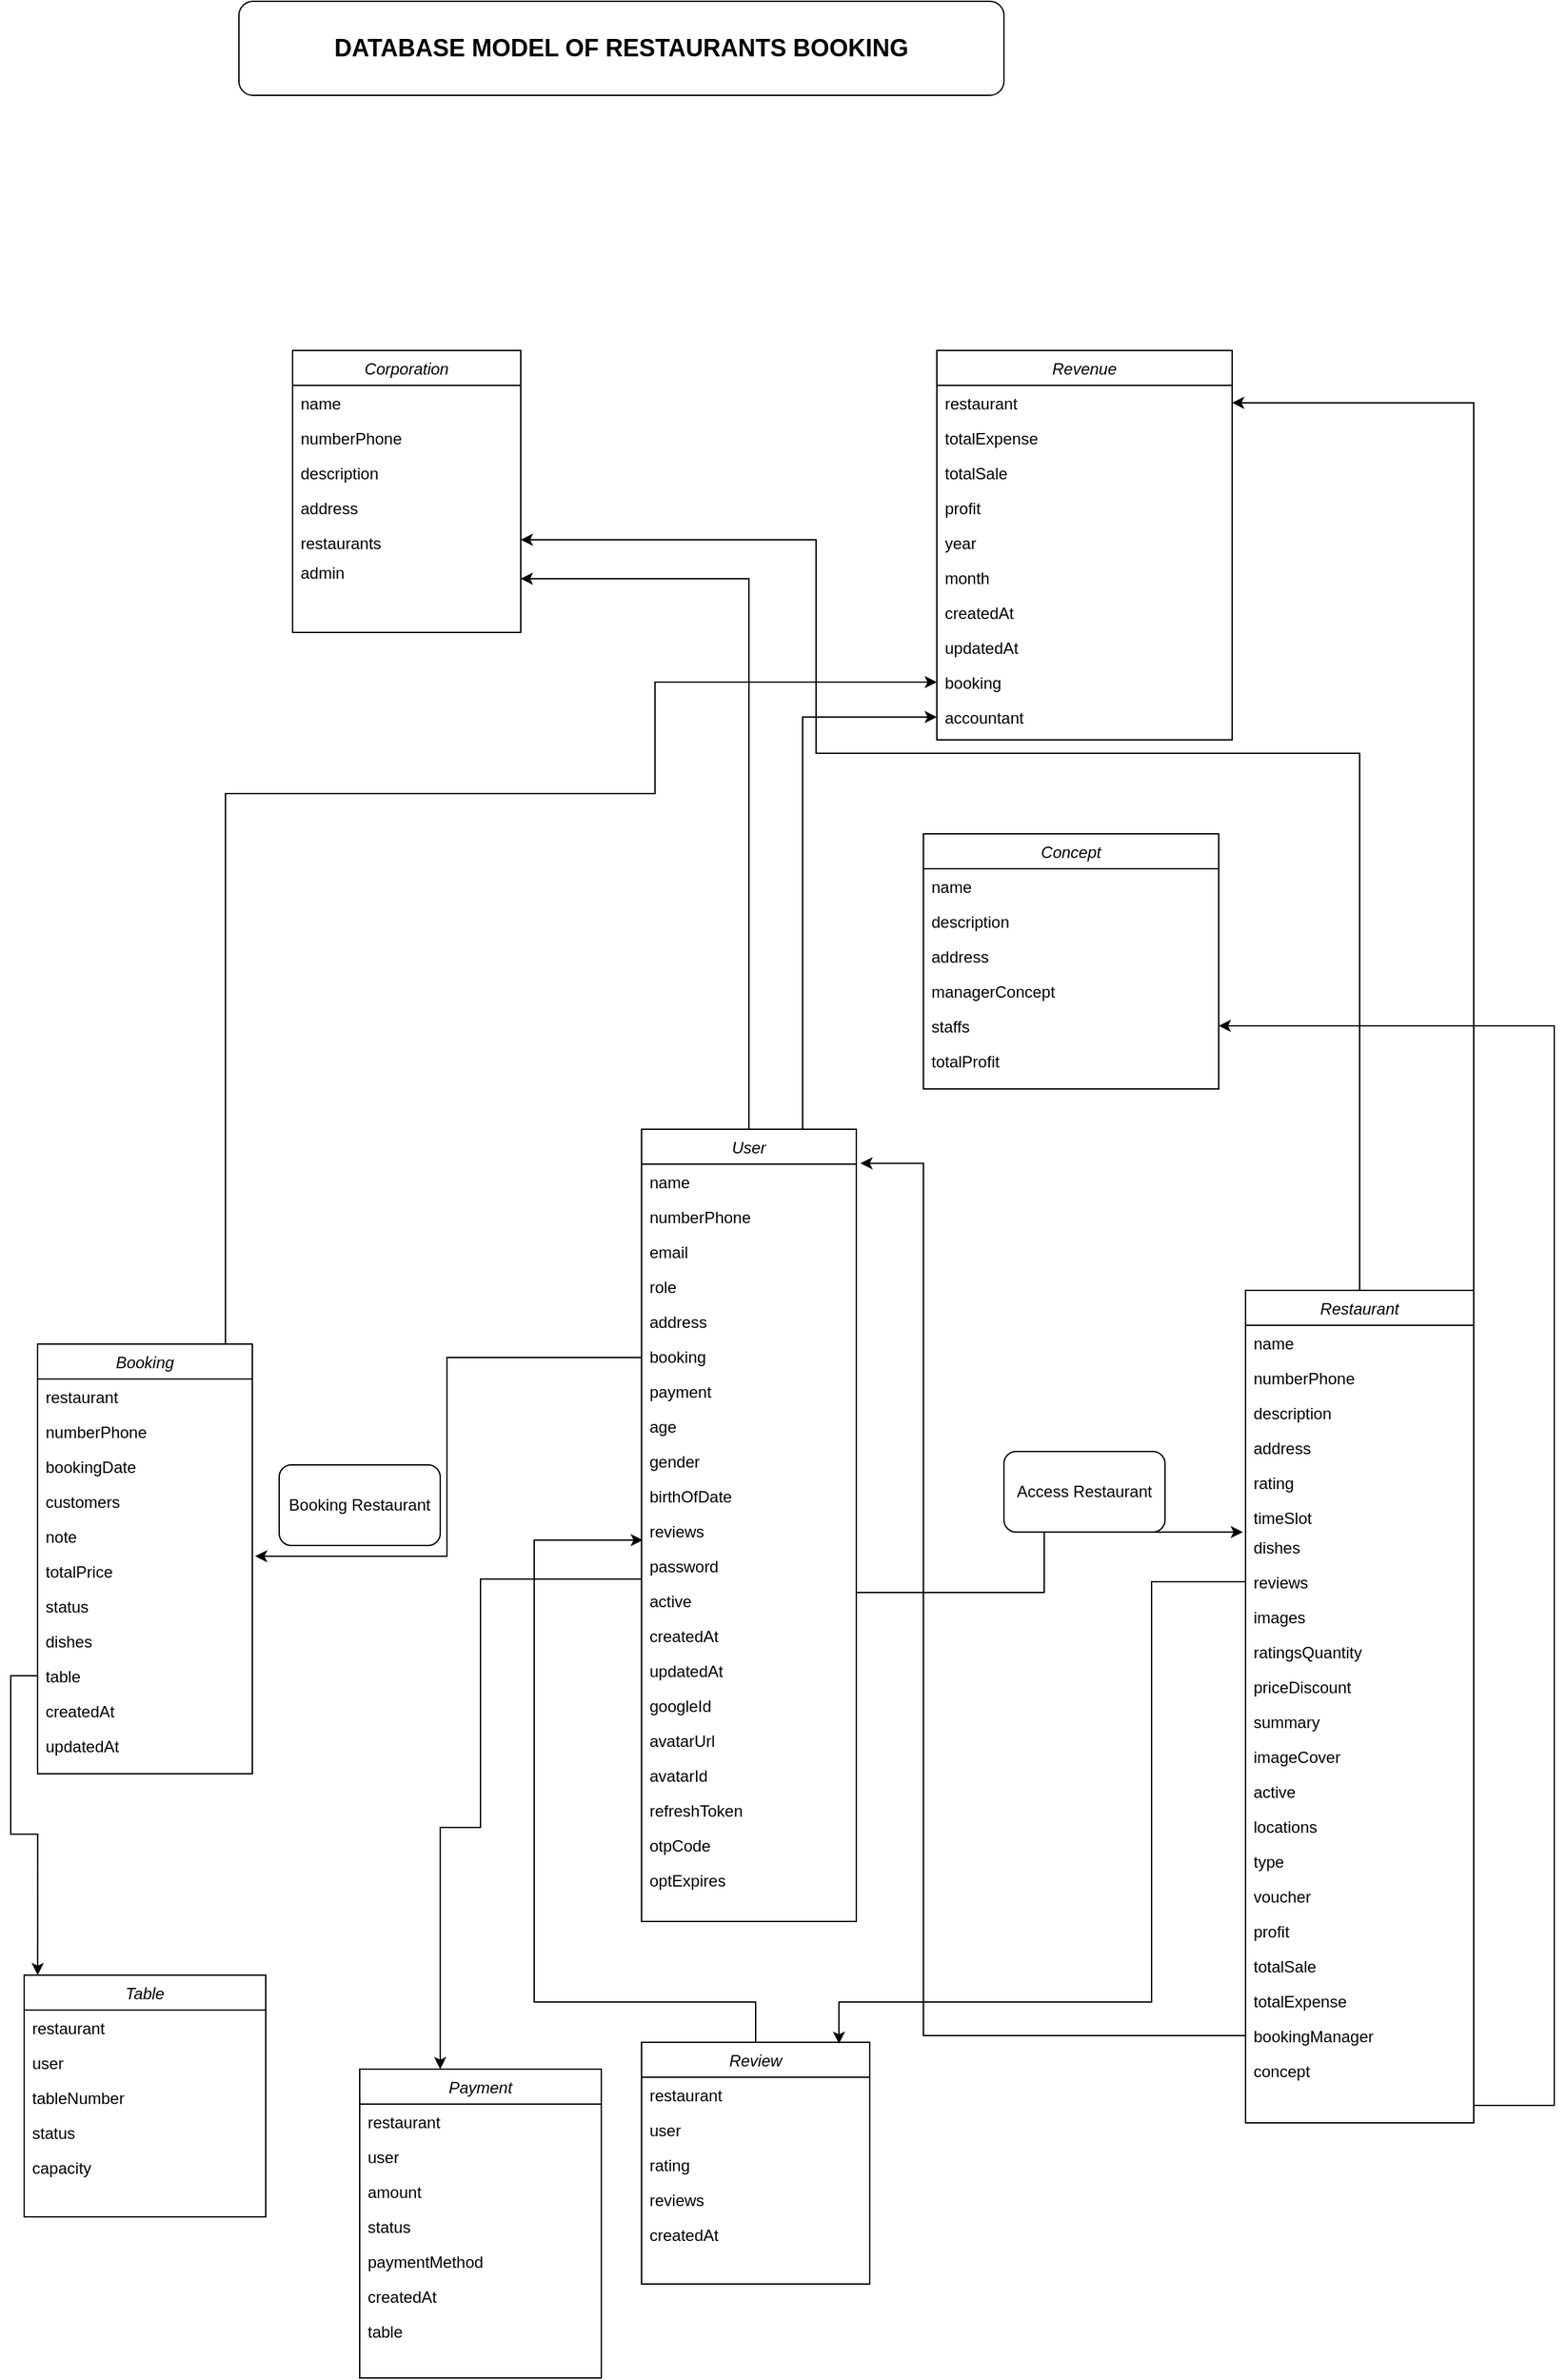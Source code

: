 <mxfile version="26.1.3">
  <diagram id="C5RBs43oDa-KdzZeNtuy" name="Page-1">
    <mxGraphModel dx="1434" dy="772" grid="1" gridSize="10" guides="1" tooltips="1" connect="1" arrows="1" fold="1" page="1" pageScale="1" pageWidth="3300" pageHeight="4681" math="0" shadow="0">
      <root>
        <mxCell id="WIyWlLk6GJQsqaUBKTNV-0" />
        <mxCell id="WIyWlLk6GJQsqaUBKTNV-1" parent="WIyWlLk6GJQsqaUBKTNV-0" />
        <mxCell id="AdJ-fON6qMyXg4pD46PJ-206" style="edgeStyle=orthogonalEdgeStyle;rounded=0;orthogonalLoop=1;jettySize=auto;html=1;exitX=0.5;exitY=0;exitDx=0;exitDy=0;" parent="WIyWlLk6GJQsqaUBKTNV-1" source="zkfFHV4jXpPFQw0GAbJ--0" target="AdJ-fON6qMyXg4pD46PJ-205" edge="1">
          <mxGeometry relative="1" as="geometry" />
        </mxCell>
        <mxCell id="AdJ-fON6qMyXg4pD46PJ-213" style="edgeStyle=orthogonalEdgeStyle;rounded=0;orthogonalLoop=1;jettySize=auto;html=1;exitX=0.75;exitY=0;exitDx=0;exitDy=0;entryX=0;entryY=0.5;entryDx=0;entryDy=0;" parent="WIyWlLk6GJQsqaUBKTNV-1" source="zkfFHV4jXpPFQw0GAbJ--0" target="AdJ-fON6qMyXg4pD46PJ-212" edge="1">
          <mxGeometry relative="1" as="geometry" />
        </mxCell>
        <mxCell id="zkfFHV4jXpPFQw0GAbJ--0" value="User" style="swimlane;fontStyle=2;align=center;verticalAlign=top;childLayout=stackLayout;horizontal=1;startSize=26;horizontalStack=0;resizeParent=1;resizeLast=0;collapsible=1;marginBottom=0;rounded=0;shadow=0;strokeWidth=1;" parent="WIyWlLk6GJQsqaUBKTNV-1" vertex="1">
          <mxGeometry x="500" y="860" width="160" height="590" as="geometry">
            <mxRectangle x="230" y="140" width="160" height="26" as="alternateBounds" />
          </mxGeometry>
        </mxCell>
        <mxCell id="zkfFHV4jXpPFQw0GAbJ--1" value="name" style="text;align=left;verticalAlign=top;spacingLeft=4;spacingRight=4;overflow=hidden;rotatable=0;points=[[0,0.5],[1,0.5]];portConstraint=eastwest;" parent="zkfFHV4jXpPFQw0GAbJ--0" vertex="1">
          <mxGeometry y="26" width="160" height="26" as="geometry" />
        </mxCell>
        <mxCell id="zkfFHV4jXpPFQw0GAbJ--2" value="numberPhone" style="text;align=left;verticalAlign=top;spacingLeft=4;spacingRight=4;overflow=hidden;rotatable=0;points=[[0,0.5],[1,0.5]];portConstraint=eastwest;rounded=0;shadow=0;html=0;" parent="zkfFHV4jXpPFQw0GAbJ--0" vertex="1">
          <mxGeometry y="52" width="160" height="26" as="geometry" />
        </mxCell>
        <mxCell id="zkfFHV4jXpPFQw0GAbJ--3" value="email" style="text;align=left;verticalAlign=top;spacingLeft=4;spacingRight=4;overflow=hidden;rotatable=0;points=[[0,0.5],[1,0.5]];portConstraint=eastwest;rounded=0;shadow=0;html=0;" parent="zkfFHV4jXpPFQw0GAbJ--0" vertex="1">
          <mxGeometry y="78" width="160" height="26" as="geometry" />
        </mxCell>
        <mxCell id="AdJ-fON6qMyXg4pD46PJ-1" value="role" style="text;align=left;verticalAlign=top;spacingLeft=4;spacingRight=4;overflow=hidden;rotatable=0;points=[[0,0.5],[1,0.5]];portConstraint=eastwest;rounded=0;shadow=0;html=0;" parent="zkfFHV4jXpPFQw0GAbJ--0" vertex="1">
          <mxGeometry y="104" width="160" height="26" as="geometry" />
        </mxCell>
        <mxCell id="AdJ-fON6qMyXg4pD46PJ-12" value="address" style="text;align=left;verticalAlign=top;spacingLeft=4;spacingRight=4;overflow=hidden;rotatable=0;points=[[0,0.5],[1,0.5]];portConstraint=eastwest;rounded=0;shadow=0;html=0;" parent="zkfFHV4jXpPFQw0GAbJ--0" vertex="1">
          <mxGeometry y="130" width="160" height="26" as="geometry" />
        </mxCell>
        <mxCell id="AdJ-fON6qMyXg4pD46PJ-13" value="booking" style="text;align=left;verticalAlign=top;spacingLeft=4;spacingRight=4;overflow=hidden;rotatable=0;points=[[0,0.5],[1,0.5]];portConstraint=eastwest;rounded=0;shadow=0;html=0;" parent="zkfFHV4jXpPFQw0GAbJ--0" vertex="1">
          <mxGeometry y="156" width="160" height="26" as="geometry" />
        </mxCell>
        <mxCell id="AdJ-fON6qMyXg4pD46PJ-14" value="payment" style="text;align=left;verticalAlign=top;spacingLeft=4;spacingRight=4;overflow=hidden;rotatable=0;points=[[0,0.5],[1,0.5]];portConstraint=eastwest;rounded=0;shadow=0;html=0;" parent="zkfFHV4jXpPFQw0GAbJ--0" vertex="1">
          <mxGeometry y="182" width="160" height="26" as="geometry" />
        </mxCell>
        <mxCell id="AdJ-fON6qMyXg4pD46PJ-15" value="age" style="text;align=left;verticalAlign=top;spacingLeft=4;spacingRight=4;overflow=hidden;rotatable=0;points=[[0,0.5],[1,0.5]];portConstraint=eastwest;rounded=0;shadow=0;html=0;" parent="zkfFHV4jXpPFQw0GAbJ--0" vertex="1">
          <mxGeometry y="208" width="160" height="26" as="geometry" />
        </mxCell>
        <mxCell id="AdJ-fON6qMyXg4pD46PJ-16" value="gender" style="text;align=left;verticalAlign=top;spacingLeft=4;spacingRight=4;overflow=hidden;rotatable=0;points=[[0,0.5],[1,0.5]];portConstraint=eastwest;rounded=0;shadow=0;html=0;" parent="zkfFHV4jXpPFQw0GAbJ--0" vertex="1">
          <mxGeometry y="234" width="160" height="26" as="geometry" />
        </mxCell>
        <mxCell id="AdJ-fON6qMyXg4pD46PJ-17" value="birthOfDate" style="text;align=left;verticalAlign=top;spacingLeft=4;spacingRight=4;overflow=hidden;rotatable=0;points=[[0,0.5],[1,0.5]];portConstraint=eastwest;rounded=0;shadow=0;html=0;" parent="zkfFHV4jXpPFQw0GAbJ--0" vertex="1">
          <mxGeometry y="260" width="160" height="26" as="geometry" />
        </mxCell>
        <mxCell id="AdJ-fON6qMyXg4pD46PJ-29" value="reviews" style="text;align=left;verticalAlign=top;spacingLeft=4;spacingRight=4;overflow=hidden;rotatable=0;points=[[0,0.5],[1,0.5]];portConstraint=eastwest;rounded=0;shadow=0;html=0;" parent="zkfFHV4jXpPFQw0GAbJ--0" vertex="1">
          <mxGeometry y="286" width="160" height="26" as="geometry" />
        </mxCell>
        <mxCell id="AdJ-fON6qMyXg4pD46PJ-59" value="password" style="text;align=left;verticalAlign=top;spacingLeft=4;spacingRight=4;overflow=hidden;rotatable=0;points=[[0,0.5],[1,0.5]];portConstraint=eastwest;rounded=0;shadow=0;html=0;" parent="zkfFHV4jXpPFQw0GAbJ--0" vertex="1">
          <mxGeometry y="312" width="160" height="26" as="geometry" />
        </mxCell>
        <mxCell id="AdJ-fON6qMyXg4pD46PJ-60" value="active" style="text;align=left;verticalAlign=top;spacingLeft=4;spacingRight=4;overflow=hidden;rotatable=0;points=[[0,0.5],[1,0.5]];portConstraint=eastwest;rounded=0;shadow=0;html=0;" parent="zkfFHV4jXpPFQw0GAbJ--0" vertex="1">
          <mxGeometry y="338" width="160" height="26" as="geometry" />
        </mxCell>
        <mxCell id="AdJ-fON6qMyXg4pD46PJ-134" value="createdAt" style="text;align=left;verticalAlign=top;spacingLeft=4;spacingRight=4;overflow=hidden;rotatable=0;points=[[0,0.5],[1,0.5]];portConstraint=eastwest;rounded=0;shadow=0;html=0;" parent="zkfFHV4jXpPFQw0GAbJ--0" vertex="1">
          <mxGeometry y="364" width="160" height="26" as="geometry" />
        </mxCell>
        <mxCell id="AdJ-fON6qMyXg4pD46PJ-152" value="updatedAt" style="text;align=left;verticalAlign=top;spacingLeft=4;spacingRight=4;overflow=hidden;rotatable=0;points=[[0,0.5],[1,0.5]];portConstraint=eastwest;rounded=0;shadow=0;html=0;" parent="zkfFHV4jXpPFQw0GAbJ--0" vertex="1">
          <mxGeometry y="390" width="160" height="26" as="geometry" />
        </mxCell>
        <mxCell id="MdjCaUkm3lJFcXGrtwV3-15" value="googleId" style="text;align=left;verticalAlign=top;spacingLeft=4;spacingRight=4;overflow=hidden;rotatable=0;points=[[0,0.5],[1,0.5]];portConstraint=eastwest;rounded=0;shadow=0;html=0;" vertex="1" parent="zkfFHV4jXpPFQw0GAbJ--0">
          <mxGeometry y="416" width="160" height="26" as="geometry" />
        </mxCell>
        <mxCell id="MdjCaUkm3lJFcXGrtwV3-16" value="avatarUrl" style="text;align=left;verticalAlign=top;spacingLeft=4;spacingRight=4;overflow=hidden;rotatable=0;points=[[0,0.5],[1,0.5]];portConstraint=eastwest;rounded=0;shadow=0;html=0;" vertex="1" parent="zkfFHV4jXpPFQw0GAbJ--0">
          <mxGeometry y="442" width="160" height="26" as="geometry" />
        </mxCell>
        <mxCell id="MdjCaUkm3lJFcXGrtwV3-17" value="avatarId" style="text;align=left;verticalAlign=top;spacingLeft=4;spacingRight=4;overflow=hidden;rotatable=0;points=[[0,0.5],[1,0.5]];portConstraint=eastwest;rounded=0;shadow=0;html=0;" vertex="1" parent="zkfFHV4jXpPFQw0GAbJ--0">
          <mxGeometry y="468" width="160" height="26" as="geometry" />
        </mxCell>
        <mxCell id="MdjCaUkm3lJFcXGrtwV3-18" value="refreshToken" style="text;align=left;verticalAlign=top;spacingLeft=4;spacingRight=4;overflow=hidden;rotatable=0;points=[[0,0.5],[1,0.5]];portConstraint=eastwest;rounded=0;shadow=0;html=0;" vertex="1" parent="zkfFHV4jXpPFQw0GAbJ--0">
          <mxGeometry y="494" width="160" height="26" as="geometry" />
        </mxCell>
        <mxCell id="MdjCaUkm3lJFcXGrtwV3-19" value="otpCode" style="text;align=left;verticalAlign=top;spacingLeft=4;spacingRight=4;overflow=hidden;rotatable=0;points=[[0,0.5],[1,0.5]];portConstraint=eastwest;rounded=0;shadow=0;html=0;" vertex="1" parent="zkfFHV4jXpPFQw0GAbJ--0">
          <mxGeometry y="520" width="160" height="26" as="geometry" />
        </mxCell>
        <mxCell id="MdjCaUkm3lJFcXGrtwV3-20" value="optExpires" style="text;align=left;verticalAlign=top;spacingLeft=4;spacingRight=4;overflow=hidden;rotatable=0;points=[[0,0.5],[1,0.5]];portConstraint=eastwest;rounded=0;shadow=0;html=0;" vertex="1" parent="zkfFHV4jXpPFQw0GAbJ--0">
          <mxGeometry y="546" width="160" height="26" as="geometry" />
        </mxCell>
        <mxCell id="AdJ-fON6qMyXg4pD46PJ-43" value="&lt;font style=&quot;font-size: 18px;&quot;&gt;&lt;b&gt;DATABASE MODEL OF RESTAURANTS BOOKING&lt;/b&gt;&lt;/font&gt;" style="rounded=1;whiteSpace=wrap;html=1;" parent="WIyWlLk6GJQsqaUBKTNV-1" vertex="1">
          <mxGeometry x="200" y="20" width="570" height="70" as="geometry" />
        </mxCell>
        <mxCell id="AdJ-fON6qMyXg4pD46PJ-211" style="edgeStyle=orthogonalEdgeStyle;rounded=0;orthogonalLoop=1;jettySize=auto;html=1;exitX=0.5;exitY=0;exitDx=0;exitDy=0;entryX=0;entryY=0.5;entryDx=0;entryDy=0;" parent="WIyWlLk6GJQsqaUBKTNV-1" source="AdJ-fON6qMyXg4pD46PJ-45" target="AdJ-fON6qMyXg4pD46PJ-175" edge="1">
          <mxGeometry relative="1" as="geometry">
            <Array as="points">
              <mxPoint x="190" y="610" />
              <mxPoint x="510" y="610" />
              <mxPoint x="510" y="527" />
            </Array>
          </mxGeometry>
        </mxCell>
        <mxCell id="AdJ-fON6qMyXg4pD46PJ-45" value="Booking" style="swimlane;fontStyle=2;align=center;verticalAlign=top;childLayout=stackLayout;horizontal=1;startSize=26;horizontalStack=0;resizeParent=1;resizeLast=0;collapsible=1;marginBottom=0;rounded=0;shadow=0;strokeWidth=1;" parent="WIyWlLk6GJQsqaUBKTNV-1" vertex="1">
          <mxGeometry x="50" y="1020" width="160" height="320" as="geometry">
            <mxRectangle x="230" y="140" width="160" height="26" as="alternateBounds" />
          </mxGeometry>
        </mxCell>
        <mxCell id="AdJ-fON6qMyXg4pD46PJ-46" value="restaurant" style="text;align=left;verticalAlign=top;spacingLeft=4;spacingRight=4;overflow=hidden;rotatable=0;points=[[0,0.5],[1,0.5]];portConstraint=eastwest;" parent="AdJ-fON6qMyXg4pD46PJ-45" vertex="1">
          <mxGeometry y="26" width="160" height="26" as="geometry" />
        </mxCell>
        <mxCell id="AdJ-fON6qMyXg4pD46PJ-47" value="numberPhone" style="text;align=left;verticalAlign=top;spacingLeft=4;spacingRight=4;overflow=hidden;rotatable=0;points=[[0,0.5],[1,0.5]];portConstraint=eastwest;rounded=0;shadow=0;html=0;" parent="AdJ-fON6qMyXg4pD46PJ-45" vertex="1">
          <mxGeometry y="52" width="160" height="26" as="geometry" />
        </mxCell>
        <mxCell id="AdJ-fON6qMyXg4pD46PJ-49" value="bookingDate" style="text;align=left;verticalAlign=top;spacingLeft=4;spacingRight=4;overflow=hidden;rotatable=0;points=[[0,0.5],[1,0.5]];portConstraint=eastwest;rounded=0;shadow=0;html=0;" parent="AdJ-fON6qMyXg4pD46PJ-45" vertex="1">
          <mxGeometry y="78" width="160" height="26" as="geometry" />
        </mxCell>
        <mxCell id="AdJ-fON6qMyXg4pD46PJ-51" value="customers" style="text;align=left;verticalAlign=top;spacingLeft=4;spacingRight=4;overflow=hidden;rotatable=0;points=[[0,0.5],[1,0.5]];portConstraint=eastwest;rounded=0;shadow=0;html=0;" parent="AdJ-fON6qMyXg4pD46PJ-45" vertex="1">
          <mxGeometry y="104" width="160" height="26" as="geometry" />
        </mxCell>
        <mxCell id="AdJ-fON6qMyXg4pD46PJ-52" value="note" style="text;align=left;verticalAlign=top;spacingLeft=4;spacingRight=4;overflow=hidden;rotatable=0;points=[[0,0.5],[1,0.5]];portConstraint=eastwest;rounded=0;shadow=0;html=0;" parent="AdJ-fON6qMyXg4pD46PJ-45" vertex="1">
          <mxGeometry y="130" width="160" height="26" as="geometry" />
        </mxCell>
        <mxCell id="AdJ-fON6qMyXg4pD46PJ-53" value="totalPrice" style="text;align=left;verticalAlign=top;spacingLeft=4;spacingRight=4;overflow=hidden;rotatable=0;points=[[0,0.5],[1,0.5]];portConstraint=eastwest;rounded=0;shadow=0;html=0;" parent="AdJ-fON6qMyXg4pD46PJ-45" vertex="1">
          <mxGeometry y="156" width="160" height="26" as="geometry" />
        </mxCell>
        <mxCell id="AdJ-fON6qMyXg4pD46PJ-54" value="status" style="text;align=left;verticalAlign=top;spacingLeft=4;spacingRight=4;overflow=hidden;rotatable=0;points=[[0,0.5],[1,0.5]];portConstraint=eastwest;rounded=0;shadow=0;html=0;" parent="AdJ-fON6qMyXg4pD46PJ-45" vertex="1">
          <mxGeometry y="182" width="160" height="26" as="geometry" />
        </mxCell>
        <mxCell id="AdJ-fON6qMyXg4pD46PJ-55" value="dishes" style="text;align=left;verticalAlign=top;spacingLeft=4;spacingRight=4;overflow=hidden;rotatable=0;points=[[0,0.5],[1,0.5]];portConstraint=eastwest;rounded=0;shadow=0;html=0;" parent="AdJ-fON6qMyXg4pD46PJ-45" vertex="1">
          <mxGeometry y="208" width="160" height="26" as="geometry" />
        </mxCell>
        <mxCell id="AdJ-fON6qMyXg4pD46PJ-153" value="table" style="text;align=left;verticalAlign=top;spacingLeft=4;spacingRight=4;overflow=hidden;rotatable=0;points=[[0,0.5],[1,0.5]];portConstraint=eastwest;rounded=0;shadow=0;html=0;" parent="AdJ-fON6qMyXg4pD46PJ-45" vertex="1">
          <mxGeometry y="234" width="160" height="26" as="geometry" />
        </mxCell>
        <mxCell id="AdJ-fON6qMyXg4pD46PJ-174" value="createdAt" style="text;align=left;verticalAlign=top;spacingLeft=4;spacingRight=4;overflow=hidden;rotatable=0;points=[[0,0.5],[1,0.5]];portConstraint=eastwest;rounded=0;shadow=0;html=0;" parent="AdJ-fON6qMyXg4pD46PJ-45" vertex="1">
          <mxGeometry y="260" width="160" height="26" as="geometry" />
        </mxCell>
        <mxCell id="AdJ-fON6qMyXg4pD46PJ-173" value="updatedAt" style="text;align=left;verticalAlign=top;spacingLeft=4;spacingRight=4;overflow=hidden;rotatable=0;points=[[0,0.5],[1,0.5]];portConstraint=eastwest;rounded=0;shadow=0;html=0;" parent="AdJ-fON6qMyXg4pD46PJ-45" vertex="1">
          <mxGeometry y="286" width="160" height="26" as="geometry" />
        </mxCell>
        <mxCell id="AdJ-fON6qMyXg4pD46PJ-207" style="edgeStyle=orthogonalEdgeStyle;rounded=0;orthogonalLoop=1;jettySize=auto;html=1;exitX=0.5;exitY=0;exitDx=0;exitDy=0;entryX=1;entryY=0.5;entryDx=0;entryDy=0;" parent="WIyWlLk6GJQsqaUBKTNV-1" source="AdJ-fON6qMyXg4pD46PJ-61" target="AdJ-fON6qMyXg4pD46PJ-188" edge="1">
          <mxGeometry relative="1" as="geometry">
            <Array as="points">
              <mxPoint x="1035" y="580" />
              <mxPoint x="630" y="580" />
              <mxPoint x="630" y="421" />
            </Array>
          </mxGeometry>
        </mxCell>
        <mxCell id="AdJ-fON6qMyXg4pD46PJ-209" style="edgeStyle=orthogonalEdgeStyle;rounded=0;orthogonalLoop=1;jettySize=auto;html=1;exitX=1;exitY=0;exitDx=0;exitDy=0;entryX=1;entryY=0.5;entryDx=0;entryDy=0;" parent="WIyWlLk6GJQsqaUBKTNV-1" source="AdJ-fON6qMyXg4pD46PJ-61" target="AdJ-fON6qMyXg4pD46PJ-165" edge="1">
          <mxGeometry relative="1" as="geometry" />
        </mxCell>
        <mxCell id="AdJ-fON6qMyXg4pD46PJ-61" value="Restaurant" style="swimlane;fontStyle=2;align=center;verticalAlign=top;childLayout=stackLayout;horizontal=1;startSize=26;horizontalStack=0;resizeParent=1;resizeLast=0;collapsible=1;marginBottom=0;rounded=0;shadow=0;strokeWidth=1;" parent="WIyWlLk6GJQsqaUBKTNV-1" vertex="1">
          <mxGeometry x="950" y="980" width="170" height="620" as="geometry">
            <mxRectangle x="230" y="140" width="160" height="26" as="alternateBounds" />
          </mxGeometry>
        </mxCell>
        <mxCell id="AdJ-fON6qMyXg4pD46PJ-62" value="name" style="text;align=left;verticalAlign=top;spacingLeft=4;spacingRight=4;overflow=hidden;rotatable=0;points=[[0,0.5],[1,0.5]];portConstraint=eastwest;" parent="AdJ-fON6qMyXg4pD46PJ-61" vertex="1">
          <mxGeometry y="26" width="170" height="26" as="geometry" />
        </mxCell>
        <mxCell id="AdJ-fON6qMyXg4pD46PJ-63" value="numberPhone" style="text;align=left;verticalAlign=top;spacingLeft=4;spacingRight=4;overflow=hidden;rotatable=0;points=[[0,0.5],[1,0.5]];portConstraint=eastwest;rounded=0;shadow=0;html=0;" parent="AdJ-fON6qMyXg4pD46PJ-61" vertex="1">
          <mxGeometry y="52" width="170" height="26" as="geometry" />
        </mxCell>
        <mxCell id="AdJ-fON6qMyXg4pD46PJ-64" value="description" style="text;align=left;verticalAlign=top;spacingLeft=4;spacingRight=4;overflow=hidden;rotatable=0;points=[[0,0.5],[1,0.5]];portConstraint=eastwest;rounded=0;shadow=0;html=0;" parent="AdJ-fON6qMyXg4pD46PJ-61" vertex="1">
          <mxGeometry y="78" width="170" height="26" as="geometry" />
        </mxCell>
        <mxCell id="AdJ-fON6qMyXg4pD46PJ-65" value="address" style="text;align=left;verticalAlign=top;spacingLeft=4;spacingRight=4;overflow=hidden;rotatable=0;points=[[0,0.5],[1,0.5]];portConstraint=eastwest;rounded=0;shadow=0;html=0;" parent="AdJ-fON6qMyXg4pD46PJ-61" vertex="1">
          <mxGeometry y="104" width="170" height="26" as="geometry" />
        </mxCell>
        <mxCell id="AdJ-fON6qMyXg4pD46PJ-66" value="rating" style="text;align=left;verticalAlign=top;spacingLeft=4;spacingRight=4;overflow=hidden;rotatable=0;points=[[0,0.5],[1,0.5]];portConstraint=eastwest;rounded=0;shadow=0;html=0;" parent="AdJ-fON6qMyXg4pD46PJ-61" vertex="1">
          <mxGeometry y="130" width="170" height="26" as="geometry" />
        </mxCell>
        <mxCell id="AdJ-fON6qMyXg4pD46PJ-67" value="timeSlot" style="text;align=left;verticalAlign=top;spacingLeft=4;spacingRight=4;overflow=hidden;rotatable=0;points=[[0,0.5],[1,0.5]];portConstraint=eastwest;rounded=0;shadow=0;html=0;" parent="AdJ-fON6qMyXg4pD46PJ-61" vertex="1">
          <mxGeometry y="156" width="170" height="22" as="geometry" />
        </mxCell>
        <mxCell id="AdJ-fON6qMyXg4pD46PJ-68" value="dishes" style="text;align=left;verticalAlign=top;spacingLeft=4;spacingRight=4;overflow=hidden;rotatable=0;points=[[0,0.5],[1,0.5]];portConstraint=eastwest;rounded=0;shadow=0;html=0;" parent="AdJ-fON6qMyXg4pD46PJ-61" vertex="1">
          <mxGeometry y="178" width="170" height="26" as="geometry" />
        </mxCell>
        <mxCell id="AdJ-fON6qMyXg4pD46PJ-69" value="reviews" style="text;align=left;verticalAlign=top;spacingLeft=4;spacingRight=4;overflow=hidden;rotatable=0;points=[[0,0.5],[1,0.5]];portConstraint=eastwest;rounded=0;shadow=0;html=0;" parent="AdJ-fON6qMyXg4pD46PJ-61" vertex="1">
          <mxGeometry y="204" width="170" height="26" as="geometry" />
        </mxCell>
        <mxCell id="AdJ-fON6qMyXg4pD46PJ-70" value="images" style="text;align=left;verticalAlign=top;spacingLeft=4;spacingRight=4;overflow=hidden;rotatable=0;points=[[0,0.5],[1,0.5]];portConstraint=eastwest;rounded=0;shadow=0;html=0;" parent="AdJ-fON6qMyXg4pD46PJ-61" vertex="1">
          <mxGeometry y="230" width="170" height="26" as="geometry" />
        </mxCell>
        <mxCell id="AdJ-fON6qMyXg4pD46PJ-71" value="ratingsQuantity" style="text;align=left;verticalAlign=top;spacingLeft=4;spacingRight=4;overflow=hidden;rotatable=0;points=[[0,0.5],[1,0.5]];portConstraint=eastwest;rounded=0;shadow=0;html=0;" parent="AdJ-fON6qMyXg4pD46PJ-61" vertex="1">
          <mxGeometry y="256" width="170" height="26" as="geometry" />
        </mxCell>
        <mxCell id="AdJ-fON6qMyXg4pD46PJ-72" value="priceDiscount" style="text;align=left;verticalAlign=top;spacingLeft=4;spacingRight=4;overflow=hidden;rotatable=0;points=[[0,0.5],[1,0.5]];portConstraint=eastwest;rounded=0;shadow=0;html=0;" parent="AdJ-fON6qMyXg4pD46PJ-61" vertex="1">
          <mxGeometry y="282" width="170" height="26" as="geometry" />
        </mxCell>
        <mxCell id="AdJ-fON6qMyXg4pD46PJ-73" value="summary" style="text;align=left;verticalAlign=top;spacingLeft=4;spacingRight=4;overflow=hidden;rotatable=0;points=[[0,0.5],[1,0.5]];portConstraint=eastwest;rounded=0;shadow=0;html=0;" parent="AdJ-fON6qMyXg4pD46PJ-61" vertex="1">
          <mxGeometry y="308" width="170" height="26" as="geometry" />
        </mxCell>
        <mxCell id="AdJ-fON6qMyXg4pD46PJ-74" value="imageCover" style="text;align=left;verticalAlign=top;spacingLeft=4;spacingRight=4;overflow=hidden;rotatable=0;points=[[0,0.5],[1,0.5]];portConstraint=eastwest;rounded=0;shadow=0;html=0;" parent="AdJ-fON6qMyXg4pD46PJ-61" vertex="1">
          <mxGeometry y="334" width="170" height="26" as="geometry" />
        </mxCell>
        <mxCell id="AdJ-fON6qMyXg4pD46PJ-76" value="active" style="text;align=left;verticalAlign=top;spacingLeft=4;spacingRight=4;overflow=hidden;rotatable=0;points=[[0,0.5],[1,0.5]];portConstraint=eastwest;rounded=0;shadow=0;html=0;" parent="AdJ-fON6qMyXg4pD46PJ-61" vertex="1">
          <mxGeometry y="360" width="170" height="26" as="geometry" />
        </mxCell>
        <mxCell id="AdJ-fON6qMyXg4pD46PJ-75" value="locations" style="text;align=left;verticalAlign=top;spacingLeft=4;spacingRight=4;overflow=hidden;rotatable=0;points=[[0,0.5],[1,0.5]];portConstraint=eastwest;rounded=0;shadow=0;html=0;" parent="AdJ-fON6qMyXg4pD46PJ-61" vertex="1">
          <mxGeometry y="386" width="170" height="26" as="geometry" />
        </mxCell>
        <mxCell id="AdJ-fON6qMyXg4pD46PJ-77" value="type" style="text;align=left;verticalAlign=top;spacingLeft=4;spacingRight=4;overflow=hidden;rotatable=0;points=[[0,0.5],[1,0.5]];portConstraint=eastwest;rounded=0;shadow=0;html=0;" parent="AdJ-fON6qMyXg4pD46PJ-61" vertex="1">
          <mxGeometry y="412" width="170" height="26" as="geometry" />
        </mxCell>
        <mxCell id="AdJ-fON6qMyXg4pD46PJ-138" value="voucher" style="text;align=left;verticalAlign=top;spacingLeft=4;spacingRight=4;overflow=hidden;rotatable=0;points=[[0,0.5],[1,0.5]];portConstraint=eastwest;rounded=0;shadow=0;html=0;" parent="AdJ-fON6qMyXg4pD46PJ-61" vertex="1">
          <mxGeometry y="438" width="170" height="26" as="geometry" />
        </mxCell>
        <mxCell id="AdJ-fON6qMyXg4pD46PJ-176" value="profit" style="text;align=left;verticalAlign=top;spacingLeft=4;spacingRight=4;overflow=hidden;rotatable=0;points=[[0,0.5],[1,0.5]];portConstraint=eastwest;rounded=0;shadow=0;html=0;" parent="AdJ-fON6qMyXg4pD46PJ-61" vertex="1">
          <mxGeometry y="464" width="170" height="26" as="geometry" />
        </mxCell>
        <mxCell id="AdJ-fON6qMyXg4pD46PJ-177" value="totalSale" style="text;align=left;verticalAlign=top;spacingLeft=4;spacingRight=4;overflow=hidden;rotatable=0;points=[[0,0.5],[1,0.5]];portConstraint=eastwest;rounded=0;shadow=0;html=0;" parent="AdJ-fON6qMyXg4pD46PJ-61" vertex="1">
          <mxGeometry y="490" width="170" height="26" as="geometry" />
        </mxCell>
        <mxCell id="AdJ-fON6qMyXg4pD46PJ-179" value="totalExpense" style="text;align=left;verticalAlign=top;spacingLeft=4;spacingRight=4;overflow=hidden;rotatable=0;points=[[0,0.5],[1,0.5]];portConstraint=eastwest;rounded=0;shadow=0;html=0;" parent="AdJ-fON6qMyXg4pD46PJ-61" vertex="1">
          <mxGeometry y="516" width="170" height="26" as="geometry" />
        </mxCell>
        <mxCell id="AdJ-fON6qMyXg4pD46PJ-180" value="bookingManager" style="text;align=left;verticalAlign=top;spacingLeft=4;spacingRight=4;overflow=hidden;rotatable=0;points=[[0,0.5],[1,0.5]];portConstraint=eastwest;rounded=0;shadow=0;html=0;" parent="AdJ-fON6qMyXg4pD46PJ-61" vertex="1">
          <mxGeometry y="542" width="170" height="26" as="geometry" />
        </mxCell>
        <mxCell id="MdjCaUkm3lJFcXGrtwV3-12" value="concept" style="text;align=left;verticalAlign=top;spacingLeft=4;spacingRight=4;overflow=hidden;rotatable=0;points=[[0,0.5],[1,0.5]];portConstraint=eastwest;rounded=0;shadow=0;html=0;" vertex="1" parent="AdJ-fON6qMyXg4pD46PJ-61">
          <mxGeometry y="568" width="170" height="26" as="geometry" />
        </mxCell>
        <mxCell id="AdJ-fON6qMyXg4pD46PJ-78" value="Review" style="swimlane;fontStyle=2;align=center;verticalAlign=top;childLayout=stackLayout;horizontal=1;startSize=26;horizontalStack=0;resizeParent=1;resizeLast=0;collapsible=1;marginBottom=0;rounded=0;shadow=0;strokeWidth=1;" parent="WIyWlLk6GJQsqaUBKTNV-1" vertex="1">
          <mxGeometry x="500" y="1540" width="170" height="180" as="geometry">
            <mxRectangle x="230" y="140" width="160" height="26" as="alternateBounds" />
          </mxGeometry>
        </mxCell>
        <mxCell id="AdJ-fON6qMyXg4pD46PJ-79" value="restaurant" style="text;align=left;verticalAlign=top;spacingLeft=4;spacingRight=4;overflow=hidden;rotatable=0;points=[[0,0.5],[1,0.5]];portConstraint=eastwest;" parent="AdJ-fON6qMyXg4pD46PJ-78" vertex="1">
          <mxGeometry y="26" width="170" height="26" as="geometry" />
        </mxCell>
        <mxCell id="AdJ-fON6qMyXg4pD46PJ-80" value="user" style="text;align=left;verticalAlign=top;spacingLeft=4;spacingRight=4;overflow=hidden;rotatable=0;points=[[0,0.5],[1,0.5]];portConstraint=eastwest;rounded=0;shadow=0;html=0;" parent="AdJ-fON6qMyXg4pD46PJ-78" vertex="1">
          <mxGeometry y="52" width="170" height="26" as="geometry" />
        </mxCell>
        <mxCell id="AdJ-fON6qMyXg4pD46PJ-81" value="rating" style="text;align=left;verticalAlign=top;spacingLeft=4;spacingRight=4;overflow=hidden;rotatable=0;points=[[0,0.5],[1,0.5]];portConstraint=eastwest;rounded=0;shadow=0;html=0;" parent="AdJ-fON6qMyXg4pD46PJ-78" vertex="1">
          <mxGeometry y="78" width="170" height="26" as="geometry" />
        </mxCell>
        <mxCell id="AdJ-fON6qMyXg4pD46PJ-86" value="reviews" style="text;align=left;verticalAlign=top;spacingLeft=4;spacingRight=4;overflow=hidden;rotatable=0;points=[[0,0.5],[1,0.5]];portConstraint=eastwest;rounded=0;shadow=0;html=0;" parent="AdJ-fON6qMyXg4pD46PJ-78" vertex="1">
          <mxGeometry y="104" width="170" height="26" as="geometry" />
        </mxCell>
        <mxCell id="AdJ-fON6qMyXg4pD46PJ-135" value="createdAt" style="text;align=left;verticalAlign=top;spacingLeft=4;spacingRight=4;overflow=hidden;rotatable=0;points=[[0,0.5],[1,0.5]];portConstraint=eastwest;rounded=0;shadow=0;html=0;" parent="AdJ-fON6qMyXg4pD46PJ-78" vertex="1">
          <mxGeometry y="130" width="170" height="26" as="geometry" />
        </mxCell>
        <mxCell id="AdJ-fON6qMyXg4pD46PJ-132" style="edgeStyle=orthogonalEdgeStyle;rounded=0;orthogonalLoop=1;jettySize=auto;html=1;" parent="WIyWlLk6GJQsqaUBKTNV-1" source="zkfFHV4jXpPFQw0GAbJ--0" edge="1">
          <mxGeometry relative="1" as="geometry">
            <mxPoint x="948" y="1160" as="targetPoint" />
            <Array as="points">
              <mxPoint x="800" y="1205" />
              <mxPoint x="800" y="1160" />
              <mxPoint x="948" y="1160" />
            </Array>
          </mxGeometry>
        </mxCell>
        <mxCell id="AdJ-fON6qMyXg4pD46PJ-136" value="Access Restaurant" style="rounded=1;whiteSpace=wrap;html=1;" parent="WIyWlLk6GJQsqaUBKTNV-1" vertex="1">
          <mxGeometry x="770" y="1100" width="120" height="60" as="geometry" />
        </mxCell>
        <mxCell id="AdJ-fON6qMyXg4pD46PJ-137" value="Booking Restaurant" style="rounded=1;whiteSpace=wrap;html=1;" parent="WIyWlLk6GJQsqaUBKTNV-1" vertex="1">
          <mxGeometry x="230" y="1110" width="120" height="60" as="geometry" />
        </mxCell>
        <mxCell id="AdJ-fON6qMyXg4pD46PJ-139" value="Payment" style="swimlane;fontStyle=2;align=center;verticalAlign=top;childLayout=stackLayout;horizontal=1;startSize=26;horizontalStack=0;resizeParent=1;resizeLast=0;collapsible=1;marginBottom=0;rounded=0;shadow=0;strokeWidth=1;" parent="WIyWlLk6GJQsqaUBKTNV-1" vertex="1">
          <mxGeometry x="290" y="1560" width="180" height="230" as="geometry">
            <mxRectangle x="230" y="140" width="160" height="26" as="alternateBounds" />
          </mxGeometry>
        </mxCell>
        <mxCell id="AdJ-fON6qMyXg4pD46PJ-140" value="restaurant" style="text;align=left;verticalAlign=top;spacingLeft=4;spacingRight=4;overflow=hidden;rotatable=0;points=[[0,0.5],[1,0.5]];portConstraint=eastwest;" parent="AdJ-fON6qMyXg4pD46PJ-139" vertex="1">
          <mxGeometry y="26" width="180" height="26" as="geometry" />
        </mxCell>
        <mxCell id="AdJ-fON6qMyXg4pD46PJ-141" value="user" style="text;align=left;verticalAlign=top;spacingLeft=4;spacingRight=4;overflow=hidden;rotatable=0;points=[[0,0.5],[1,0.5]];portConstraint=eastwest;rounded=0;shadow=0;html=0;" parent="AdJ-fON6qMyXg4pD46PJ-139" vertex="1">
          <mxGeometry y="52" width="180" height="26" as="geometry" />
        </mxCell>
        <mxCell id="AdJ-fON6qMyXg4pD46PJ-142" value="amount" style="text;align=left;verticalAlign=top;spacingLeft=4;spacingRight=4;overflow=hidden;rotatable=0;points=[[0,0.5],[1,0.5]];portConstraint=eastwest;rounded=0;shadow=0;html=0;" parent="AdJ-fON6qMyXg4pD46PJ-139" vertex="1">
          <mxGeometry y="78" width="180" height="26" as="geometry" />
        </mxCell>
        <mxCell id="AdJ-fON6qMyXg4pD46PJ-143" value="status" style="text;align=left;verticalAlign=top;spacingLeft=4;spacingRight=4;overflow=hidden;rotatable=0;points=[[0,0.5],[1,0.5]];portConstraint=eastwest;rounded=0;shadow=0;html=0;" parent="AdJ-fON6qMyXg4pD46PJ-139" vertex="1">
          <mxGeometry y="104" width="180" height="26" as="geometry" />
        </mxCell>
        <mxCell id="AdJ-fON6qMyXg4pD46PJ-144" value="paymentMethod" style="text;align=left;verticalAlign=top;spacingLeft=4;spacingRight=4;overflow=hidden;rotatable=0;points=[[0,0.5],[1,0.5]];portConstraint=eastwest;rounded=0;shadow=0;html=0;" parent="AdJ-fON6qMyXg4pD46PJ-139" vertex="1">
          <mxGeometry y="130" width="180" height="26" as="geometry" />
        </mxCell>
        <mxCell id="AdJ-fON6qMyXg4pD46PJ-151" value="createdAt" style="text;align=left;verticalAlign=top;spacingLeft=4;spacingRight=4;overflow=hidden;rotatable=0;points=[[0,0.5],[1,0.5]];portConstraint=eastwest;rounded=0;shadow=0;html=0;" parent="AdJ-fON6qMyXg4pD46PJ-139" vertex="1">
          <mxGeometry y="156" width="180" height="26" as="geometry" />
        </mxCell>
        <mxCell id="AdJ-fON6qMyXg4pD46PJ-154" value="table" style="text;align=left;verticalAlign=top;spacingLeft=4;spacingRight=4;overflow=hidden;rotatable=0;points=[[0,0.5],[1,0.5]];portConstraint=eastwest;rounded=0;shadow=0;html=0;" parent="AdJ-fON6qMyXg4pD46PJ-139" vertex="1">
          <mxGeometry y="182" width="180" height="26" as="geometry" />
        </mxCell>
        <mxCell id="AdJ-fON6qMyXg4pD46PJ-145" style="edgeStyle=orthogonalEdgeStyle;rounded=0;orthogonalLoop=1;jettySize=auto;html=1;exitX=0.5;exitY=0;exitDx=0;exitDy=0;entryX=0.006;entryY=0.769;entryDx=0;entryDy=0;entryPerimeter=0;" parent="WIyWlLk6GJQsqaUBKTNV-1" source="AdJ-fON6qMyXg4pD46PJ-78" target="AdJ-fON6qMyXg4pD46PJ-29" edge="1">
          <mxGeometry relative="1" as="geometry">
            <Array as="points">
              <mxPoint x="585" y="1510" />
              <mxPoint x="420" y="1510" />
              <mxPoint x="420" y="1166" />
            </Array>
          </mxGeometry>
        </mxCell>
        <mxCell id="AdJ-fON6qMyXg4pD46PJ-148" style="edgeStyle=orthogonalEdgeStyle;rounded=0;orthogonalLoop=1;jettySize=auto;html=1;exitX=0;exitY=0.5;exitDx=0;exitDy=0;entryX=0.865;entryY=0.006;entryDx=0;entryDy=0;entryPerimeter=0;" parent="WIyWlLk6GJQsqaUBKTNV-1" source="AdJ-fON6qMyXg4pD46PJ-69" target="AdJ-fON6qMyXg4pD46PJ-78" edge="1">
          <mxGeometry relative="1" as="geometry">
            <Array as="points">
              <mxPoint x="880" y="1197" />
              <mxPoint x="880" y="1510" />
              <mxPoint x="647" y="1510" />
            </Array>
          </mxGeometry>
        </mxCell>
        <mxCell id="AdJ-fON6qMyXg4pD46PJ-149" style="edgeStyle=orthogonalEdgeStyle;rounded=0;orthogonalLoop=1;jettySize=auto;html=1;exitX=0;exitY=0.5;exitDx=0;exitDy=0;entryX=1.013;entryY=0.077;entryDx=0;entryDy=0;entryPerimeter=0;" parent="WIyWlLk6GJQsqaUBKTNV-1" source="AdJ-fON6qMyXg4pD46PJ-13" target="AdJ-fON6qMyXg4pD46PJ-53" edge="1">
          <mxGeometry relative="1" as="geometry">
            <Array as="points">
              <mxPoint x="500" y="1030" />
              <mxPoint x="355" y="1030" />
              <mxPoint x="355" y="1178" />
            </Array>
          </mxGeometry>
        </mxCell>
        <mxCell id="AdJ-fON6qMyXg4pD46PJ-150" style="edgeStyle=orthogonalEdgeStyle;rounded=0;orthogonalLoop=1;jettySize=auto;html=1;exitX=0;exitY=0.5;exitDx=0;exitDy=0;" parent="WIyWlLk6GJQsqaUBKTNV-1" source="AdJ-fON6qMyXg4pD46PJ-14" target="AdJ-fON6qMyXg4pD46PJ-139" edge="1">
          <mxGeometry relative="1" as="geometry">
            <Array as="points">
              <mxPoint x="380" y="1195" />
              <mxPoint x="380" y="1380" />
              <mxPoint x="350" y="1380" />
            </Array>
          </mxGeometry>
        </mxCell>
        <mxCell id="AdJ-fON6qMyXg4pD46PJ-155" value="Table" style="swimlane;fontStyle=2;align=center;verticalAlign=top;childLayout=stackLayout;horizontal=1;startSize=26;horizontalStack=0;resizeParent=1;resizeLast=0;collapsible=1;marginBottom=0;rounded=0;shadow=0;strokeWidth=1;" parent="WIyWlLk6GJQsqaUBKTNV-1" vertex="1">
          <mxGeometry x="40" y="1490" width="180" height="180" as="geometry">
            <mxRectangle x="230" y="140" width="160" height="26" as="alternateBounds" />
          </mxGeometry>
        </mxCell>
        <mxCell id="AdJ-fON6qMyXg4pD46PJ-156" value="restaurant" style="text;align=left;verticalAlign=top;spacingLeft=4;spacingRight=4;overflow=hidden;rotatable=0;points=[[0,0.5],[1,0.5]];portConstraint=eastwest;" parent="AdJ-fON6qMyXg4pD46PJ-155" vertex="1">
          <mxGeometry y="26" width="180" height="26" as="geometry" />
        </mxCell>
        <mxCell id="AdJ-fON6qMyXg4pD46PJ-157" value="user" style="text;align=left;verticalAlign=top;spacingLeft=4;spacingRight=4;overflow=hidden;rotatable=0;points=[[0,0.5],[1,0.5]];portConstraint=eastwest;rounded=0;shadow=0;html=0;" parent="AdJ-fON6qMyXg4pD46PJ-155" vertex="1">
          <mxGeometry y="52" width="180" height="26" as="geometry" />
        </mxCell>
        <mxCell id="AdJ-fON6qMyXg4pD46PJ-158" value="tableNumber" style="text;align=left;verticalAlign=top;spacingLeft=4;spacingRight=4;overflow=hidden;rotatable=0;points=[[0,0.5],[1,0.5]];portConstraint=eastwest;rounded=0;shadow=0;html=0;" parent="AdJ-fON6qMyXg4pD46PJ-155" vertex="1">
          <mxGeometry y="78" width="180" height="26" as="geometry" />
        </mxCell>
        <mxCell id="AdJ-fON6qMyXg4pD46PJ-159" value="status" style="text;align=left;verticalAlign=top;spacingLeft=4;spacingRight=4;overflow=hidden;rotatable=0;points=[[0,0.5],[1,0.5]];portConstraint=eastwest;rounded=0;shadow=0;html=0;" parent="AdJ-fON6qMyXg4pD46PJ-155" vertex="1">
          <mxGeometry y="104" width="180" height="26" as="geometry" />
        </mxCell>
        <mxCell id="AdJ-fON6qMyXg4pD46PJ-160" value="capacity" style="text;align=left;verticalAlign=top;spacingLeft=4;spacingRight=4;overflow=hidden;rotatable=0;points=[[0,0.5],[1,0.5]];portConstraint=eastwest;rounded=0;shadow=0;html=0;" parent="AdJ-fON6qMyXg4pD46PJ-155" vertex="1">
          <mxGeometry y="130" width="180" height="26" as="geometry" />
        </mxCell>
        <mxCell id="AdJ-fON6qMyXg4pD46PJ-163" style="edgeStyle=orthogonalEdgeStyle;rounded=0;orthogonalLoop=1;jettySize=auto;html=1;exitX=0;exitY=0.5;exitDx=0;exitDy=0;entryX=0.056;entryY=0;entryDx=0;entryDy=0;entryPerimeter=0;" parent="WIyWlLk6GJQsqaUBKTNV-1" source="AdJ-fON6qMyXg4pD46PJ-153" target="AdJ-fON6qMyXg4pD46PJ-155" edge="1">
          <mxGeometry relative="1" as="geometry" />
        </mxCell>
        <mxCell id="AdJ-fON6qMyXg4pD46PJ-164" value="Revenue" style="swimlane;fontStyle=2;align=center;verticalAlign=top;childLayout=stackLayout;horizontal=1;startSize=26;horizontalStack=0;resizeParent=1;resizeLast=0;collapsible=1;marginBottom=0;rounded=0;shadow=0;strokeWidth=1;" parent="WIyWlLk6GJQsqaUBKTNV-1" vertex="1">
          <mxGeometry x="720" y="280" width="220" height="290" as="geometry">
            <mxRectangle x="230" y="140" width="160" height="26" as="alternateBounds" />
          </mxGeometry>
        </mxCell>
        <mxCell id="AdJ-fON6qMyXg4pD46PJ-165" value="restaurant" style="text;align=left;verticalAlign=top;spacingLeft=4;spacingRight=4;overflow=hidden;rotatable=0;points=[[0,0.5],[1,0.5]];portConstraint=eastwest;" parent="AdJ-fON6qMyXg4pD46PJ-164" vertex="1">
          <mxGeometry y="26" width="220" height="26" as="geometry" />
        </mxCell>
        <mxCell id="AdJ-fON6qMyXg4pD46PJ-166" value="totalExpense" style="text;align=left;verticalAlign=top;spacingLeft=4;spacingRight=4;overflow=hidden;rotatable=0;points=[[0,0.5],[1,0.5]];portConstraint=eastwest;rounded=0;shadow=0;html=0;" parent="AdJ-fON6qMyXg4pD46PJ-164" vertex="1">
          <mxGeometry y="52" width="220" height="26" as="geometry" />
        </mxCell>
        <mxCell id="AdJ-fON6qMyXg4pD46PJ-167" value="totalSale" style="text;align=left;verticalAlign=top;spacingLeft=4;spacingRight=4;overflow=hidden;rotatable=0;points=[[0,0.5],[1,0.5]];portConstraint=eastwest;rounded=0;shadow=0;html=0;" parent="AdJ-fON6qMyXg4pD46PJ-164" vertex="1">
          <mxGeometry y="78" width="220" height="26" as="geometry" />
        </mxCell>
        <mxCell id="AdJ-fON6qMyXg4pD46PJ-168" value="profit" style="text;align=left;verticalAlign=top;spacingLeft=4;spacingRight=4;overflow=hidden;rotatable=0;points=[[0,0.5],[1,0.5]];portConstraint=eastwest;rounded=0;shadow=0;html=0;" parent="AdJ-fON6qMyXg4pD46PJ-164" vertex="1">
          <mxGeometry y="104" width="220" height="26" as="geometry" />
        </mxCell>
        <mxCell id="AdJ-fON6qMyXg4pD46PJ-169" value="year" style="text;align=left;verticalAlign=top;spacingLeft=4;spacingRight=4;overflow=hidden;rotatable=0;points=[[0,0.5],[1,0.5]];portConstraint=eastwest;rounded=0;shadow=0;html=0;" parent="AdJ-fON6qMyXg4pD46PJ-164" vertex="1">
          <mxGeometry y="130" width="220" height="26" as="geometry" />
        </mxCell>
        <mxCell id="AdJ-fON6qMyXg4pD46PJ-170" value="month" style="text;align=left;verticalAlign=top;spacingLeft=4;spacingRight=4;overflow=hidden;rotatable=0;points=[[0,0.5],[1,0.5]];portConstraint=eastwest;rounded=0;shadow=0;html=0;" parent="AdJ-fON6qMyXg4pD46PJ-164" vertex="1">
          <mxGeometry y="156" width="220" height="26" as="geometry" />
        </mxCell>
        <mxCell id="AdJ-fON6qMyXg4pD46PJ-171" value="createdAt" style="text;align=left;verticalAlign=top;spacingLeft=4;spacingRight=4;overflow=hidden;rotatable=0;points=[[0,0.5],[1,0.5]];portConstraint=eastwest;rounded=0;shadow=0;html=0;" parent="AdJ-fON6qMyXg4pD46PJ-164" vertex="1">
          <mxGeometry y="182" width="220" height="26" as="geometry" />
        </mxCell>
        <mxCell id="AdJ-fON6qMyXg4pD46PJ-172" value="updatedAt" style="text;align=left;verticalAlign=top;spacingLeft=4;spacingRight=4;overflow=hidden;rotatable=0;points=[[0,0.5],[1,0.5]];portConstraint=eastwest;rounded=0;shadow=0;html=0;" parent="AdJ-fON6qMyXg4pD46PJ-164" vertex="1">
          <mxGeometry y="208" width="220" height="26" as="geometry" />
        </mxCell>
        <mxCell id="AdJ-fON6qMyXg4pD46PJ-175" value="booking" style="text;align=left;verticalAlign=top;spacingLeft=4;spacingRight=4;overflow=hidden;rotatable=0;points=[[0,0.5],[1,0.5]];portConstraint=eastwest;rounded=0;shadow=0;html=0;" parent="AdJ-fON6qMyXg4pD46PJ-164" vertex="1">
          <mxGeometry y="234" width="220" height="26" as="geometry" />
        </mxCell>
        <mxCell id="AdJ-fON6qMyXg4pD46PJ-212" value="accountant" style="text;align=left;verticalAlign=top;spacingLeft=4;spacingRight=4;overflow=hidden;rotatable=0;points=[[0,0.5],[1,0.5]];portConstraint=eastwest;rounded=0;shadow=0;html=0;" parent="AdJ-fON6qMyXg4pD46PJ-164" vertex="1">
          <mxGeometry y="260" width="220" height="26" as="geometry" />
        </mxCell>
        <mxCell id="AdJ-fON6qMyXg4pD46PJ-181" style="edgeStyle=orthogonalEdgeStyle;rounded=0;orthogonalLoop=1;jettySize=auto;html=1;entryX=1.019;entryY=0.043;entryDx=0;entryDy=0;entryPerimeter=0;" parent="WIyWlLk6GJQsqaUBKTNV-1" source="AdJ-fON6qMyXg4pD46PJ-180" target="zkfFHV4jXpPFQw0GAbJ--0" edge="1">
          <mxGeometry relative="1" as="geometry">
            <Array as="points">
              <mxPoint x="710" y="1535" />
              <mxPoint x="710" y="885" />
            </Array>
          </mxGeometry>
        </mxCell>
        <mxCell id="AdJ-fON6qMyXg4pD46PJ-182" value="Corporation" style="swimlane;fontStyle=2;align=center;verticalAlign=top;childLayout=stackLayout;horizontal=1;startSize=26;horizontalStack=0;resizeParent=1;resizeLast=0;collapsible=1;marginBottom=0;rounded=0;shadow=0;strokeWidth=1;" parent="WIyWlLk6GJQsqaUBKTNV-1" vertex="1">
          <mxGeometry x="240" y="280" width="170" height="210" as="geometry">
            <mxRectangle x="230" y="140" width="160" height="26" as="alternateBounds" />
          </mxGeometry>
        </mxCell>
        <mxCell id="AdJ-fON6qMyXg4pD46PJ-183" value="name" style="text;align=left;verticalAlign=top;spacingLeft=4;spacingRight=4;overflow=hidden;rotatable=0;points=[[0,0.5],[1,0.5]];portConstraint=eastwest;" parent="AdJ-fON6qMyXg4pD46PJ-182" vertex="1">
          <mxGeometry y="26" width="170" height="26" as="geometry" />
        </mxCell>
        <mxCell id="AdJ-fON6qMyXg4pD46PJ-184" value="numberPhone" style="text;align=left;verticalAlign=top;spacingLeft=4;spacingRight=4;overflow=hidden;rotatable=0;points=[[0,0.5],[1,0.5]];portConstraint=eastwest;rounded=0;shadow=0;html=0;" parent="AdJ-fON6qMyXg4pD46PJ-182" vertex="1">
          <mxGeometry y="52" width="170" height="26" as="geometry" />
        </mxCell>
        <mxCell id="AdJ-fON6qMyXg4pD46PJ-185" value="description" style="text;align=left;verticalAlign=top;spacingLeft=4;spacingRight=4;overflow=hidden;rotatable=0;points=[[0,0.5],[1,0.5]];portConstraint=eastwest;rounded=0;shadow=0;html=0;" parent="AdJ-fON6qMyXg4pD46PJ-182" vertex="1">
          <mxGeometry y="78" width="170" height="26" as="geometry" />
        </mxCell>
        <mxCell id="AdJ-fON6qMyXg4pD46PJ-186" value="address" style="text;align=left;verticalAlign=top;spacingLeft=4;spacingRight=4;overflow=hidden;rotatable=0;points=[[0,0.5],[1,0.5]];portConstraint=eastwest;rounded=0;shadow=0;html=0;" parent="AdJ-fON6qMyXg4pD46PJ-182" vertex="1">
          <mxGeometry y="104" width="170" height="26" as="geometry" />
        </mxCell>
        <mxCell id="AdJ-fON6qMyXg4pD46PJ-188" value="restaurants" style="text;align=left;verticalAlign=top;spacingLeft=4;spacingRight=4;overflow=hidden;rotatable=0;points=[[0,0.5],[1,0.5]];portConstraint=eastwest;rounded=0;shadow=0;html=0;" parent="AdJ-fON6qMyXg4pD46PJ-182" vertex="1">
          <mxGeometry y="130" width="170" height="22" as="geometry" />
        </mxCell>
        <mxCell id="AdJ-fON6qMyXg4pD46PJ-205" value="admin" style="text;align=left;verticalAlign=top;spacingLeft=4;spacingRight=4;overflow=hidden;rotatable=0;points=[[0,0.5],[1,0.5]];portConstraint=eastwest;rounded=0;shadow=0;html=0;" parent="AdJ-fON6qMyXg4pD46PJ-182" vertex="1">
          <mxGeometry y="152" width="170" height="36" as="geometry" />
        </mxCell>
        <mxCell id="AdJ-fON6qMyXg4pD46PJ-210" style="edgeStyle=orthogonalEdgeStyle;rounded=0;orthogonalLoop=1;jettySize=auto;html=1;exitX=1;exitY=0.5;exitDx=0;exitDy=0;" parent="AdJ-fON6qMyXg4pD46PJ-182" source="AdJ-fON6qMyXg4pD46PJ-205" target="AdJ-fON6qMyXg4pD46PJ-205" edge="1">
          <mxGeometry relative="1" as="geometry" />
        </mxCell>
        <mxCell id="MdjCaUkm3lJFcXGrtwV3-0" value="Concept" style="swimlane;fontStyle=2;align=center;verticalAlign=top;childLayout=stackLayout;horizontal=1;startSize=26;horizontalStack=0;resizeParent=1;resizeLast=0;collapsible=1;marginBottom=0;rounded=0;shadow=0;strokeWidth=1;" vertex="1" parent="WIyWlLk6GJQsqaUBKTNV-1">
          <mxGeometry x="710" y="640" width="220" height="190" as="geometry">
            <mxRectangle x="230" y="140" width="160" height="26" as="alternateBounds" />
          </mxGeometry>
        </mxCell>
        <mxCell id="MdjCaUkm3lJFcXGrtwV3-1" value="name" style="text;align=left;verticalAlign=top;spacingLeft=4;spacingRight=4;overflow=hidden;rotatable=0;points=[[0,0.5],[1,0.5]];portConstraint=eastwest;" vertex="1" parent="MdjCaUkm3lJFcXGrtwV3-0">
          <mxGeometry y="26" width="220" height="26" as="geometry" />
        </mxCell>
        <mxCell id="MdjCaUkm3lJFcXGrtwV3-2" value="description" style="text;align=left;verticalAlign=top;spacingLeft=4;spacingRight=4;overflow=hidden;rotatable=0;points=[[0,0.5],[1,0.5]];portConstraint=eastwest;rounded=0;shadow=0;html=0;" vertex="1" parent="MdjCaUkm3lJFcXGrtwV3-0">
          <mxGeometry y="52" width="220" height="26" as="geometry" />
        </mxCell>
        <mxCell id="MdjCaUkm3lJFcXGrtwV3-3" value="address" style="text;align=left;verticalAlign=top;spacingLeft=4;spacingRight=4;overflow=hidden;rotatable=0;points=[[0,0.5],[1,0.5]];portConstraint=eastwest;rounded=0;shadow=0;html=0;" vertex="1" parent="MdjCaUkm3lJFcXGrtwV3-0">
          <mxGeometry y="78" width="220" height="26" as="geometry" />
        </mxCell>
        <mxCell id="MdjCaUkm3lJFcXGrtwV3-4" value="managerConcept" style="text;align=left;verticalAlign=top;spacingLeft=4;spacingRight=4;overflow=hidden;rotatable=0;points=[[0,0.5],[1,0.5]];portConstraint=eastwest;rounded=0;shadow=0;html=0;" vertex="1" parent="MdjCaUkm3lJFcXGrtwV3-0">
          <mxGeometry y="104" width="220" height="26" as="geometry" />
        </mxCell>
        <mxCell id="MdjCaUkm3lJFcXGrtwV3-5" value="staffs" style="text;align=left;verticalAlign=top;spacingLeft=4;spacingRight=4;overflow=hidden;rotatable=0;points=[[0,0.5],[1,0.5]];portConstraint=eastwest;rounded=0;shadow=0;html=0;" vertex="1" parent="MdjCaUkm3lJFcXGrtwV3-0">
          <mxGeometry y="130" width="220" height="26" as="geometry" />
        </mxCell>
        <mxCell id="MdjCaUkm3lJFcXGrtwV3-6" value="totalProfit" style="text;align=left;verticalAlign=top;spacingLeft=4;spacingRight=4;overflow=hidden;rotatable=0;points=[[0,0.5],[1,0.5]];portConstraint=eastwest;rounded=0;shadow=0;html=0;" vertex="1" parent="MdjCaUkm3lJFcXGrtwV3-0">
          <mxGeometry y="156" width="220" height="26" as="geometry" />
        </mxCell>
        <mxCell id="MdjCaUkm3lJFcXGrtwV3-14" style="edgeStyle=orthogonalEdgeStyle;rounded=0;orthogonalLoop=1;jettySize=auto;html=1;exitX=1;exitY=0.5;exitDx=0;exitDy=0;entryX=1;entryY=0.5;entryDx=0;entryDy=0;" edge="1" parent="WIyWlLk6GJQsqaUBKTNV-1" source="MdjCaUkm3lJFcXGrtwV3-12" target="MdjCaUkm3lJFcXGrtwV3-5">
          <mxGeometry relative="1" as="geometry">
            <Array as="points">
              <mxPoint x="1120" y="1587" />
              <mxPoint x="1180" y="1587" />
              <mxPoint x="1180" y="783" />
            </Array>
          </mxGeometry>
        </mxCell>
      </root>
    </mxGraphModel>
  </diagram>
</mxfile>
